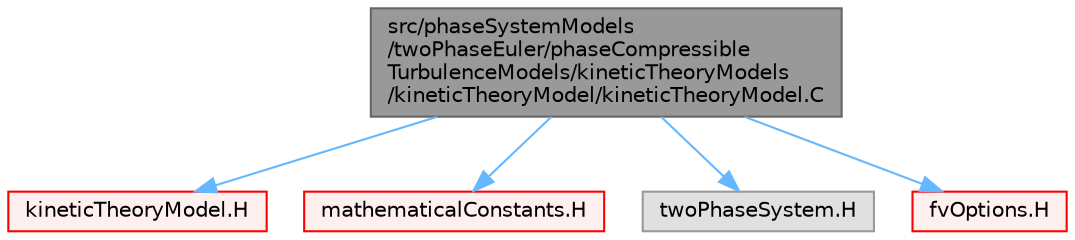 digraph "src/phaseSystemModels/twoPhaseEuler/phaseCompressibleTurbulenceModels/kineticTheoryModels/kineticTheoryModel/kineticTheoryModel.C"
{
 // LATEX_PDF_SIZE
  bgcolor="transparent";
  edge [fontname=Helvetica,fontsize=10,labelfontname=Helvetica,labelfontsize=10];
  node [fontname=Helvetica,fontsize=10,shape=box,height=0.2,width=0.4];
  Node1 [id="Node000001",label="src/phaseSystemModels\l/twoPhaseEuler/phaseCompressible\lTurbulenceModels/kineticTheoryModels\l/kineticTheoryModel/kineticTheoryModel.C",height=0.2,width=0.4,color="gray40", fillcolor="grey60", style="filled", fontcolor="black",tooltip=" "];
  Node1 -> Node2 [id="edge1_Node000001_Node000002",color="steelblue1",style="solid",tooltip=" "];
  Node2 [id="Node000002",label="kineticTheoryModel.H",height=0.2,width=0.4,color="red", fillcolor="#FFF0F0", style="filled",URL="$twoPhaseEuler_2phaseCompressibleTurbulenceModels_2kineticTheoryModels_2kineticTheoryModel_2kineticTheoryModel_8H.html",tooltip=" "];
  Node1 -> Node401 [id="edge2_Node000001_Node000401",color="steelblue1",style="solid",tooltip=" "];
  Node401 [id="Node000401",label="mathematicalConstants.H",height=0.2,width=0.4,color="red", fillcolor="#FFF0F0", style="filled",URL="$mathematicalConstants_8H.html",tooltip=" "];
  Node1 -> Node402 [id="edge3_Node000001_Node000402",color="steelblue1",style="solid",tooltip=" "];
  Node402 [id="Node000402",label="twoPhaseSystem.H",height=0.2,width=0.4,color="grey60", fillcolor="#E0E0E0", style="filled",tooltip=" "];
  Node1 -> Node403 [id="edge4_Node000001_Node000403",color="steelblue1",style="solid",tooltip=" "];
  Node403 [id="Node000403",label="fvOptions.H",height=0.2,width=0.4,color="red", fillcolor="#FFF0F0", style="filled",URL="$fvOptions_8H.html",tooltip=" "];
}
